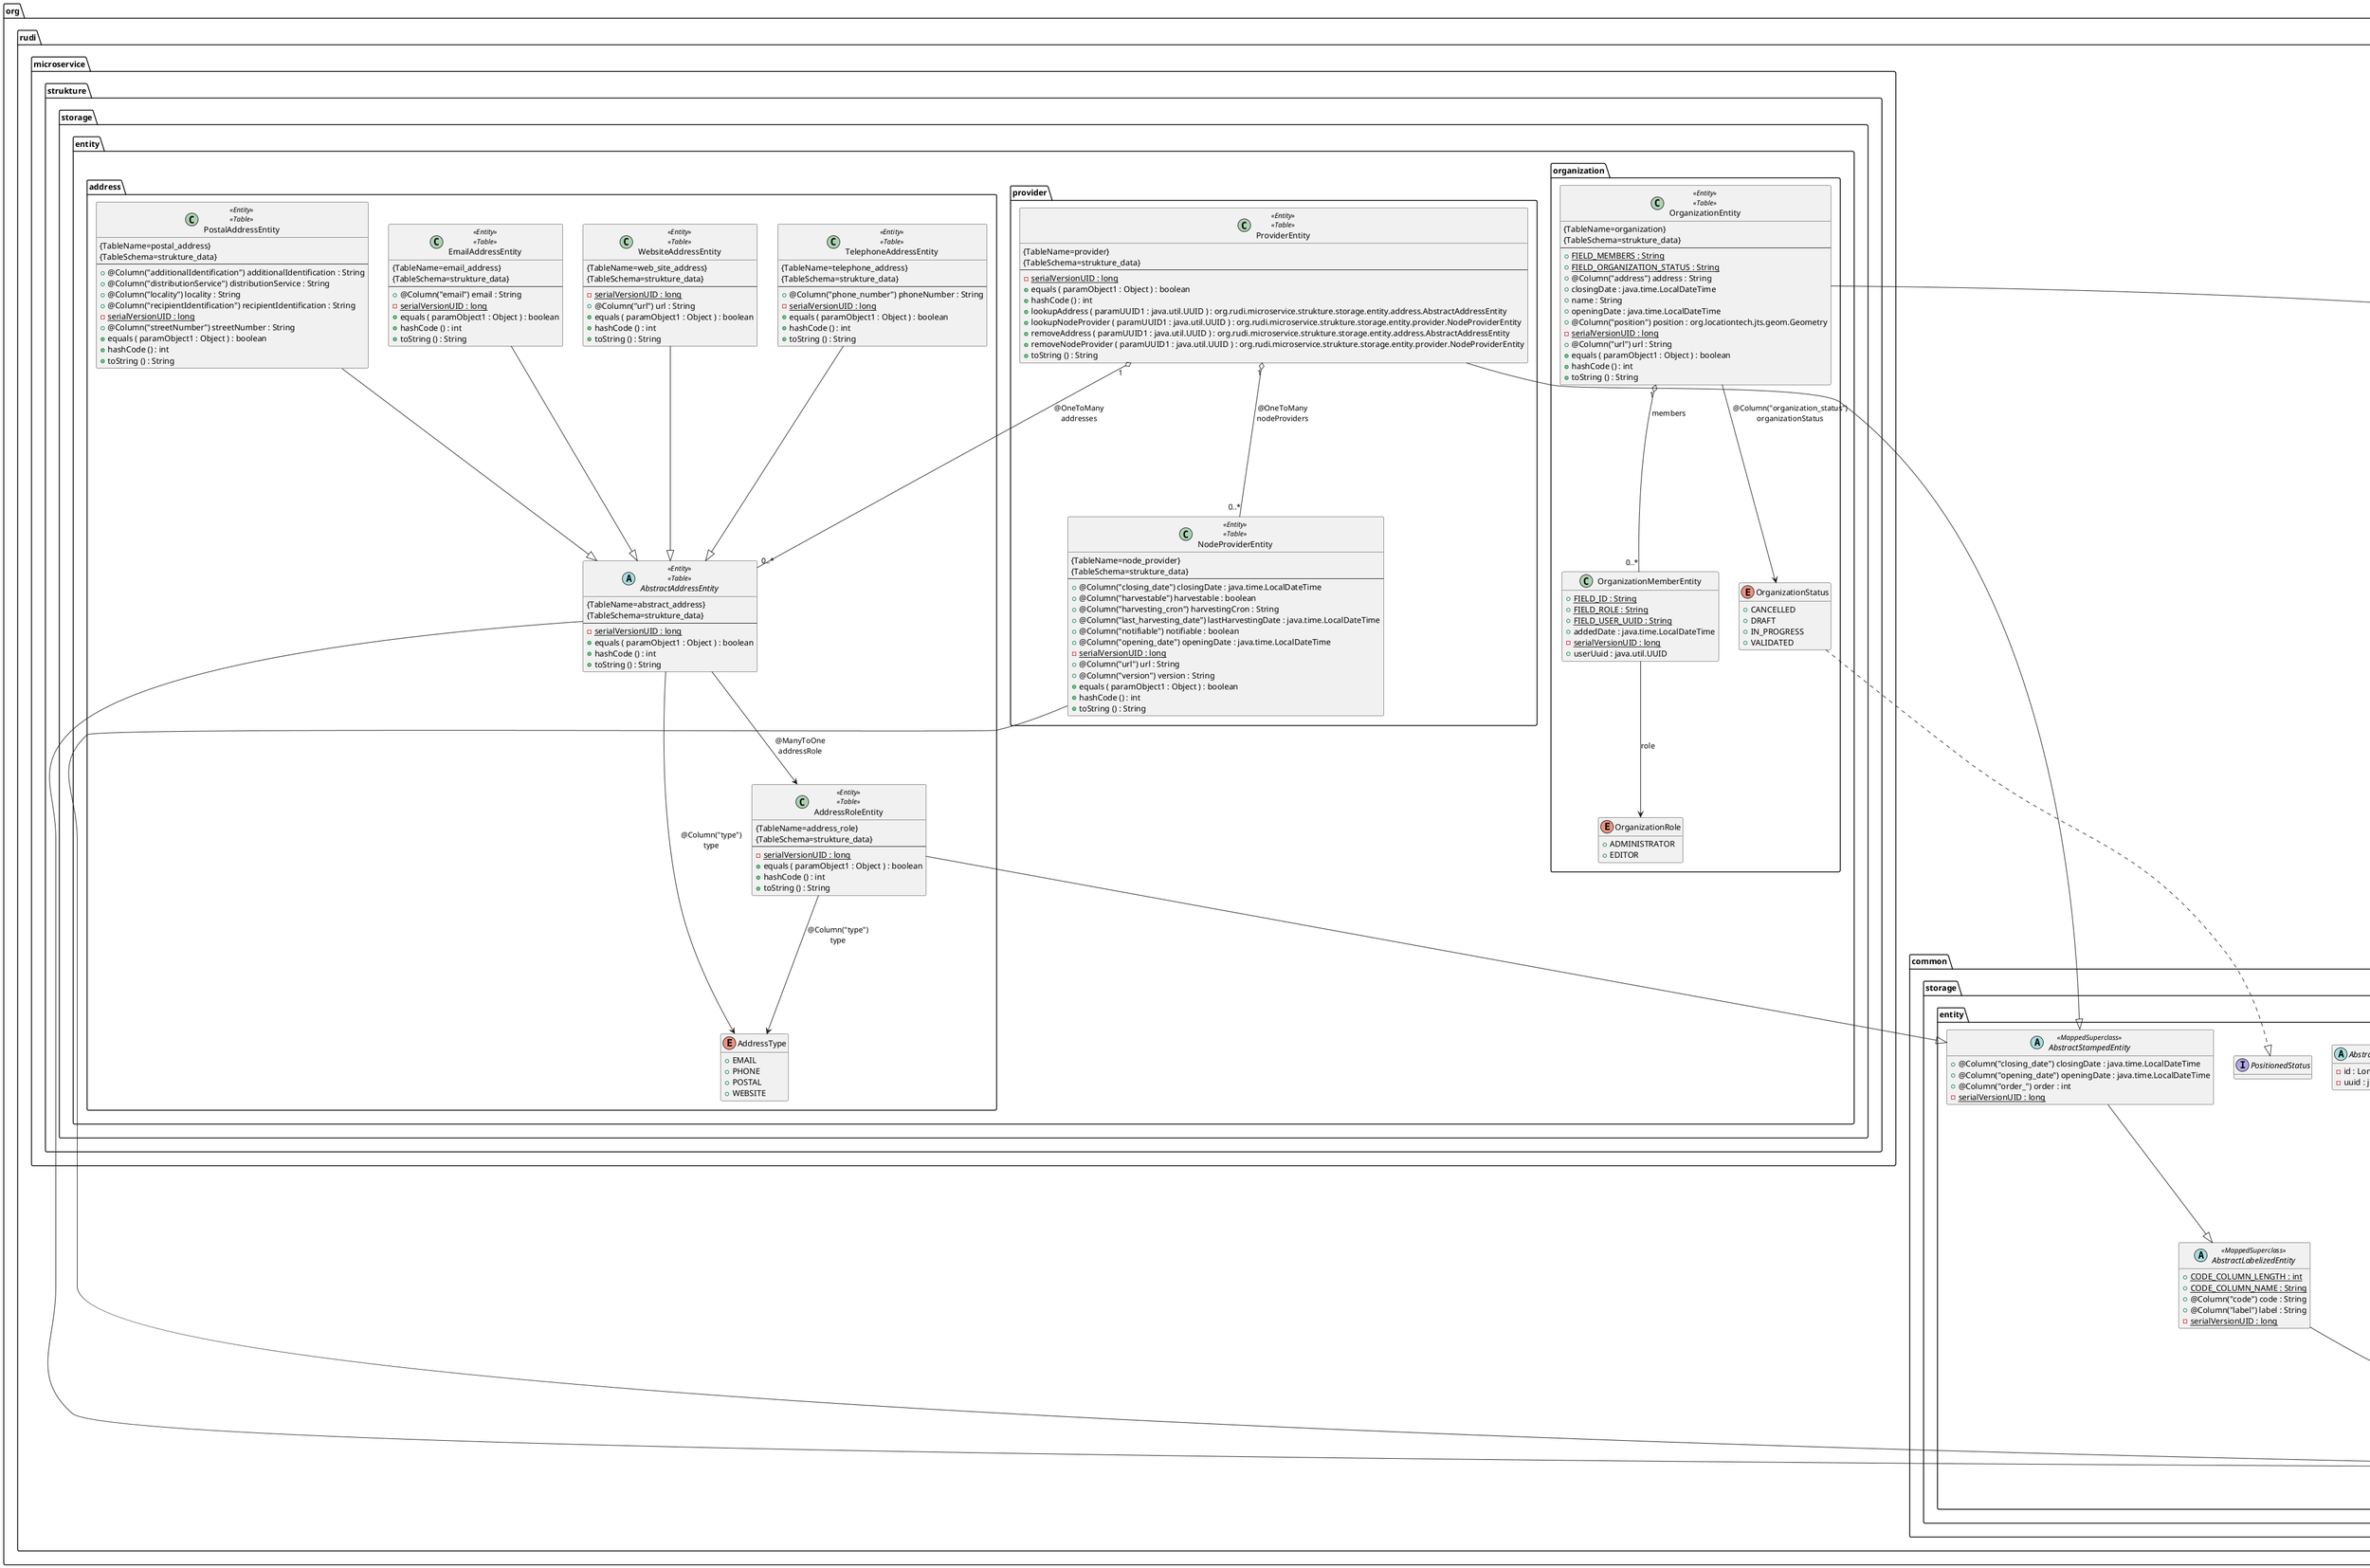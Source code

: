 @startuml

abstract class org.rudi.common.storage.entity.AbstractLabelizedEntity <<MappedSuperclass>>  {
	{field} {static} +CODE_COLUMN_LENGTH : int
	{field} {static} +CODE_COLUMN_NAME : String
	{field} +@Column("code") code : String
	{field} +@Column("label") label : String
	{field} {static} -serialVersionUID : long
	{method} +equals ( paramObject1 : Object ) : boolean
	{method} +hashCode () : int
	{method} +toString () : String
}


abstract class org.rudi.common.storage.entity.AbstractLongIdEntity <<MappedSuperclass>>  {
	{field} +@Column("id") @Id id : Long
	{field} {static} -serialVersionUID : long
	{field} +@Column("uuid") uuid : java.util.UUID
	{method} +equals ( paramObject1 : Object ) : boolean
	{method} +hashCode () : int
	{method} +toString () : String
}


abstract class org.rudi.common.storage.entity.AbstractLongIdEntity$AbstractLongIdEntityBuilder {
	{field} -id : Long
	{field} -uuid : java.util.UUID
	{method}  {abstract} +build () : org.rudi.common.storage.entity.AbstractLongIdEntity
	{method} +id ( paramLong1 : Long ) : org.rudi.common.storage.entity.AbstractLongIdEntity$AbstractLongIdEntityBuilder
	{method}  {abstract} #self () : org.rudi.common.storage.entity.AbstractLongIdEntity$AbstractLongIdEntityBuilder
	{method} +toString () : String
	{method} +uuid ( paramUUID1 : java.util.UUID ) : org.rudi.common.storage.entity.AbstractLongIdEntity$AbstractLongIdEntityBuilder
}


abstract class org.rudi.common.storage.entity.AbstractStampedEntity <<MappedSuperclass>>  {
	{field} +@Column("closing_date") closingDate : java.time.LocalDateTime
	{field} +@Column("opening_date") openingDate : java.time.LocalDateTime
	{field} +@Column("order_") order : int
	{field} {static} -serialVersionUID : long
	{method} +equals ( paramObject1 : Object ) : boolean
	{method} +hashCode () : int
	{method} +toString () : String
}


abstract class org.rudi.common.storage.entity.AbstractTranslationEntity <<MappedSuperclass>>  {
	{field} +@Column("lang") lang : String
	{field} {static} -serialVersionUID : long
	{field} +@Column("text") text : String
	{method} +equals ( paramObject1 : Object ) : boolean
	{method} +hashCode () : int
	{method} +toString () : String
}


class org.rudi.common.storage.entity.HibernateEntityHelper {
	{method}  {static} +setCollection ( paramSupplier1 : java.util.function.Supplier , paramCollection2 : java.util.Collection ) : void
}


interface org.rudi.common.storage.entity.PositionedStatus {
	{method}  {abstract} +isFinal () : boolean
	{method}  {abstract} +isInitial () : boolean
}


class org.rudi.common.storage.entity.SkosConceptCodeColumn {
	{field} {static} +LENGTH : int
	{field} {static} +NAME : String
	{field} {static} +TABLE_NAME : String
}


enum org.rudi.common.storage.entity.StatusPosition {
	{field} +FINAL
	{field} +INITIAL
	{field} +INTERMEDIATE
}


class org.rudi.facet.bpmn.entity.form.FormDefinitionEntity <<Entity>>  <<Table>>  {
 {TableName=form_definition}
--
	{field} +@Column("name") name : String
	{field} {static} -serialVersionUID : long
	{method} +addFormSectionDefinition ( paramFormSectionDefinitionEntity1 : org.rudi.facet.bpmn.entity.form.FormSectionDefinitionEntity ) : void
	{method} +equals ( paramObject1 : Object ) : boolean
	{method} +hashCode () : int
	{method} +lookupFormSectionDefinition ( paramUUID1 : java.util.UUID ) : org.rudi.facet.bpmn.entity.form.FormSectionDefinitionEntity
	{method} +toString () : String
}


class org.rudi.facet.bpmn.entity.form.FormSectionDefinitionEntity <<Entity>>  <<Table>>  {
 {TableName=form_section_definition}
--
	{field} +@Column("order_") order : int
	{field} +@Column("read_only") readOnly : boolean
	{field} {static} -serialVersionUID : long
	{method} +equals ( paramObject1 : Object ) : boolean
	{method} +hashCode () : int
	{method} +toString () : String
}


class org.rudi.facet.bpmn.entity.form.ProcessFormDefinitionEntity <<Entity>>  <<Table>>  {
 {TableName=process_form_definition}
--
	{field} +@Column("action_name") actionName : String
	{field} +@Column("process_definition_id") processDefinitionId : String
	{field} +@Column("revision") revision : Integer
	{field} {static} -serialVersionUID : long
	{field} +@Column("user_task_id") userTaskId : String
	{method} +equals ( paramObject1 : Object ) : boolean
	{method} +hashCode () : int
	{method} +toString () : String
}


class org.rudi.facet.bpmn.entity.form.SectionDefinitionEntity <<Entity>>  <<Table>>  {
 {TableName=section_definition}
--
	{field} +@Column("definition") definition : String
	{field} +@Column("help") help : String
	{field} +@Column("label") label : String
	{field} +@Column("name") name : String
	{field} {static} -serialVersionUID : long
	{method} +equals ( paramObject1 : Object ) : boolean
	{method} +hashCode () : int
	{method} +toString () : String
}


abstract class org.rudi.facet.bpmn.entity.workflow.AbstractAssetDescriptionEntity <<MappedSuperclass>>  {
	{field} +@Column("assignee") assignee : String
	{field} +@Column("creation_date") creationDate : java.time.LocalDateTime
	{field} +@Column("data") data : String
	{field} +@Column("description") description : String
	{field} +@Column("functional_status") functionalStatus : String
	{field} +@Column("initiator") initiator : String
	{field} +@Column("process_definition_key") processDefinitionKey : String
	{field} +@Column("process_definition_version") processDefinitionVersion : Integer
	{field} {static} -serialVersionUID : long
	{field} +@Column("status") status : org.rudi.bpmn.core.bean.Status
	{field} +@Column("updated_date") updatedDate : java.time.LocalDateTime
	{field} +@Column("updator") updator : String
	{method} +equals ( paramObject1 : Object ) : boolean
	{method} +hashCode () : int
	{method} +toString () : String
}


abstract class org.rudi.facet.bpmn.entity.workflow.AbstractAssetDescriptionEntity$AbstractAssetDescriptionEntityBuilder {
	{field} -assignee : String
	{field} -creationDate : java.time.LocalDateTime
	{field} -data : String
	{field} -description : String
	{field} -functionalStatus : String
	{field} -initiator : String
	{field} -processDefinitionKey : String
	{field} -processDefinitionVersion : Integer
	{field} -status : org.rudi.bpmn.core.bean.Status
	{field} -updatedDate : java.time.LocalDateTime
	{field} -updator : String
	{method} +assignee ( paramString1 : String ) : org.rudi.facet.bpmn.entity.workflow.AbstractAssetDescriptionEntity$AbstractAssetDescriptionEntityBuilder
	{method}  {abstract} +build () : org.rudi.facet.bpmn.entity.workflow.AbstractAssetDescriptionEntity
	{method} +creationDate ( paramLocalDateTime1 : java.time.LocalDateTime ) : org.rudi.facet.bpmn.entity.workflow.AbstractAssetDescriptionEntity$AbstractAssetDescriptionEntityBuilder
	{method} +data ( paramString1 : String ) : org.rudi.facet.bpmn.entity.workflow.AbstractAssetDescriptionEntity$AbstractAssetDescriptionEntityBuilder
	{method} +description ( paramString1 : String ) : org.rudi.facet.bpmn.entity.workflow.AbstractAssetDescriptionEntity$AbstractAssetDescriptionEntityBuilder
	{method} +functionalStatus ( paramString1 : String ) : org.rudi.facet.bpmn.entity.workflow.AbstractAssetDescriptionEntity$AbstractAssetDescriptionEntityBuilder
	{method} +initiator ( paramString1 : String ) : org.rudi.facet.bpmn.entity.workflow.AbstractAssetDescriptionEntity$AbstractAssetDescriptionEntityBuilder
	{method} +processDefinitionKey ( paramString1 : String ) : org.rudi.facet.bpmn.entity.workflow.AbstractAssetDescriptionEntity$AbstractAssetDescriptionEntityBuilder
	{method} +processDefinitionVersion ( paramInteger1 : Integer ) : org.rudi.facet.bpmn.entity.workflow.AbstractAssetDescriptionEntity$AbstractAssetDescriptionEntityBuilder
	{method}  {abstract} #self () : org.rudi.facet.bpmn.entity.workflow.AbstractAssetDescriptionEntity$AbstractAssetDescriptionEntityBuilder
	{method} +status ( paramStatus1 : org.rudi.bpmn.core.bean.Status ) : org.rudi.facet.bpmn.entity.workflow.AbstractAssetDescriptionEntity$AbstractAssetDescriptionEntityBuilder
	{method} +toString () : String
	{method} +updatedDate ( paramLocalDateTime1 : java.time.LocalDateTime ) : org.rudi.facet.bpmn.entity.workflow.AbstractAssetDescriptionEntity$AbstractAssetDescriptionEntityBuilder
	{method} +updator ( paramString1 : String ) : org.rudi.facet.bpmn.entity.workflow.AbstractAssetDescriptionEntity$AbstractAssetDescriptionEntityBuilder
}


interface org.rudi.facet.bpmn.entity.workflow.AssetDescriptionEntity {
	{method}  {abstract} +getAssignee () : String
	{method}  {abstract} +getCreationDate () : java.time.LocalDateTime
	{method}  {abstract} +getData () : String
	{method}  {abstract} +getDescription () : String
	{method}  {abstract} +getFunctionalStatus () : String
	{method}  {abstract} +getInitiator () : String
	{method}  {abstract} +getProcessDefinitionKey () : String
	{method}  {abstract} +getProcessDefinitionVersion () : Integer
	{method}  {abstract} +getStatus () : org.rudi.bpmn.core.bean.Status
	{method}  {abstract} +getUpdatedDate () : java.time.LocalDateTime
	{method}  {abstract} +getUpdator () : String
	{method}  {abstract} +setAssignee ( paramString1 : String ) : void
	{method}  {abstract} +setCreationDate ( paramLocalDateTime1 : java.time.LocalDateTime ) : void
	{method}  {abstract} +setData ( paramString1 : String ) : void
	{method}  {abstract} +setDescription ( paramString1 : String ) : void
	{method}  {abstract} +setFunctionalStatus ( paramString1 : String ) : void
	{method}  {abstract} +setInitiator ( paramString1 : String ) : void
	{method}  {abstract} +setProcessDefinitionKey ( paramString1 : String ) : void
	{method}  {abstract} +setProcessDefinitionVersion ( paramInteger1 : Integer ) : void
	{method}  {abstract} +setStatus ( paramStatus1 : org.rudi.bpmn.core.bean.Status ) : void
	{method}  {abstract} +setUpdatedDate ( paramLocalDateTime1 : java.time.LocalDateTime ) : void
	{method}  {abstract} +setUpdator ( paramString1 : String ) : void
}


abstract class org.rudi.microservice.strukture.storage.entity.address.AbstractAddressEntity <<Entity>>  <<Table>>  {
 {TableName=abstract_address}
 {TableSchema=strukture_data}
--
	{field} {static} -serialVersionUID : long
	{method} +equals ( paramObject1 : Object ) : boolean
	{method} +hashCode () : int
	{method} +toString () : String
}


class org.rudi.microservice.strukture.storage.entity.address.AddressRoleEntity <<Entity>>  <<Table>>  {
 {TableName=address_role}
 {TableSchema=strukture_data}
--
	{field} {static} -serialVersionUID : long
	{method} +equals ( paramObject1 : Object ) : boolean
	{method} +hashCode () : int
	{method} +toString () : String
}


enum org.rudi.microservice.strukture.storage.entity.address.AddressType {
	{field} +EMAIL
	{field} +PHONE
	{field} +POSTAL
	{field} +WEBSITE
}


class org.rudi.microservice.strukture.storage.entity.address.EmailAddressEntity <<Entity>>  <<Table>>  {
 {TableName=email_address}
 {TableSchema=strukture_data}
--
	{field} +@Column("email") email : String
	{field} {static} -serialVersionUID : long
	{method} +equals ( paramObject1 : Object ) : boolean
	{method} +hashCode () : int
	{method} +toString () : String
}


class org.rudi.microservice.strukture.storage.entity.address.PostalAddressEntity <<Entity>>  <<Table>>  {
 {TableName=postal_address}
 {TableSchema=strukture_data}
--
	{field} +@Column("additionalIdentification") additionalIdentification : String
	{field} +@Column("distributionService") distributionService : String
	{field} +@Column("locality") locality : String
	{field} +@Column("recipientIdentification") recipientIdentification : String
	{field} {static} -serialVersionUID : long
	{field} +@Column("streetNumber") streetNumber : String
	{method} +equals ( paramObject1 : Object ) : boolean
	{method} +hashCode () : int
	{method} +toString () : String
}


class org.rudi.microservice.strukture.storage.entity.address.TelephoneAddressEntity <<Entity>>  <<Table>>  {
 {TableName=telephone_address}
 {TableSchema=strukture_data}
--
	{field} +@Column("phone_number") phoneNumber : String
	{field} {static} -serialVersionUID : long
	{method} +equals ( paramObject1 : Object ) : boolean
	{method} +hashCode () : int
	{method} +toString () : String
}


class org.rudi.microservice.strukture.storage.entity.address.WebsiteAddressEntity <<Entity>>  <<Table>>  {
 {TableName=web_site_address}
 {TableSchema=strukture_data}
--
	{field} {static} -serialVersionUID : long
	{field} +@Column("url") url : String
	{method} +equals ( paramObject1 : Object ) : boolean
	{method} +hashCode () : int
	{method} +toString () : String
}


class org.rudi.microservice.strukture.storage.entity.organization.OrganizationEntity <<Entity>>  <<Table>>  {
 {TableName=organization}
 {TableSchema=strukture_data}
--
	{field} {static} +FIELD_MEMBERS : String
	{field} {static} +FIELD_ORGANIZATION_STATUS : String
	{field} +@Column("address") address : String
	{field} +closingDate : java.time.LocalDateTime
	{field} +name : String
	{field} +openingDate : java.time.LocalDateTime
	{field} +@Column("position") position : org.locationtech.jts.geom.Geometry
	{field} {static} -serialVersionUID : long
	{field} +@Column("url") url : String
	{method} +equals ( paramObject1 : Object ) : boolean
	{method} +hashCode () : int
	{method} +toString () : String
}


class org.rudi.microservice.strukture.storage.entity.organization.OrganizationMemberEntity {
	{field} {static} +FIELD_ID : String
	{field} {static} +FIELD_ROLE : String
	{field} {static} +FIELD_USER_UUID : String
	{field} +addedDate : java.time.LocalDateTime
	{field} {static} -serialVersionUID : long
	{field} +userUuid : java.util.UUID
	{method} +equals ( paramObject1 : Object ) : boolean
	{method} +hashCode () : int
	{method} +toString () : String
}


enum org.rudi.microservice.strukture.storage.entity.organization.OrganizationRole {
	{field} +ADMINISTRATOR
	{field} +EDITOR
}


enum org.rudi.microservice.strukture.storage.entity.organization.OrganizationStatus {
	{field} +CANCELLED
	{field} +DRAFT
	{field} +IN_PROGRESS
	{field} +VALIDATED
}


class org.rudi.microservice.strukture.storage.entity.provider.NodeProviderEntity <<Entity>>  <<Table>>  {
 {TableName=node_provider}
 {TableSchema=strukture_data}
--
	{field} +@Column("closing_date") closingDate : java.time.LocalDateTime
	{field} +@Column("harvestable") harvestable : boolean
	{field} +@Column("harvesting_cron") harvestingCron : String
	{field} +@Column("last_harvesting_date") lastHarvestingDate : java.time.LocalDateTime
	{field} +@Column("notifiable") notifiable : boolean
	{field} +@Column("opening_date") openingDate : java.time.LocalDateTime
	{field} {static} -serialVersionUID : long
	{field} +@Column("url") url : String
	{field} +@Column("version") version : String
	{method} +equals ( paramObject1 : Object ) : boolean
	{method} +hashCode () : int
	{method} +toString () : String
}


class org.rudi.microservice.strukture.storage.entity.provider.ProviderEntity <<Entity>>  <<Table>>  {
 {TableName=provider}
 {TableSchema=strukture_data}
--
	{field} {static} -serialVersionUID : long
	{method} +equals ( paramObject1 : Object ) : boolean
	{method} +hashCode () : int
	{method} +lookupAddress ( paramUUID1 : java.util.UUID ) : org.rudi.microservice.strukture.storage.entity.address.AbstractAddressEntity
	{method} +lookupNodeProvider ( paramUUID1 : java.util.UUID ) : org.rudi.microservice.strukture.storage.entity.provider.NodeProviderEntity
	{method} +removeAddress ( paramUUID1 : java.util.UUID ) : org.rudi.microservice.strukture.storage.entity.address.AbstractAddressEntity
	{method} +removeNodeProvider ( paramUUID1 : java.util.UUID ) : org.rudi.microservice.strukture.storage.entity.provider.NodeProviderEntity
	{method} +toString () : String
}




org.rudi.common.storage.entity.AbstractLabelizedEntity --|>  org.rudi.common.storage.entity.AbstractLongIdEntity
org.rudi.common.storage.entity.AbstractStampedEntity --|>  org.rudi.common.storage.entity.AbstractLabelizedEntity
org.rudi.common.storage.entity.AbstractTranslationEntity --|>  org.rudi.common.storage.entity.AbstractLongIdEntity
org.rudi.facet.bpmn.entity.form.FormDefinitionEntity "1" o-- "0..*"  org.rudi.facet.bpmn.entity.form.FormSectionDefinitionEntity :  @OneToMany\nformSectionDefinitions
org.rudi.facet.bpmn.entity.form.FormDefinitionEntity --|>  org.rudi.common.storage.entity.AbstractLongIdEntity
org.rudi.facet.bpmn.entity.form.FormSectionDefinitionEntity -->  org.rudi.facet.bpmn.entity.form.SectionDefinitionEntity :  @ManyToOne\nsectionDefinition
org.rudi.facet.bpmn.entity.form.FormSectionDefinitionEntity --|>  org.rudi.common.storage.entity.AbstractLongIdEntity
org.rudi.facet.bpmn.entity.form.ProcessFormDefinitionEntity -->  org.rudi.facet.bpmn.entity.form.FormDefinitionEntity :  @ManyToOne\nformDefinition
org.rudi.facet.bpmn.entity.form.ProcessFormDefinitionEntity --|>  org.rudi.common.storage.entity.AbstractLongIdEntity
org.rudi.facet.bpmn.entity.form.SectionDefinitionEntity --|>  org.rudi.common.storage.entity.AbstractLongIdEntity
org.rudi.facet.bpmn.entity.workflow.AbstractAssetDescriptionEntity --|>  org.rudi.common.storage.entity.AbstractLongIdEntity
org.rudi.facet.bpmn.entity.workflow.AbstractAssetDescriptionEntity ..|>  org.rudi.facet.bpmn.entity.workflow.AssetDescriptionEntity
org.rudi.facet.bpmn.entity.workflow.AbstractAssetDescriptionEntity$AbstractAssetDescriptionEntityBuilder --|>  org.rudi.common.storage.entity.AbstractLongIdEntity$AbstractLongIdEntityBuilder
org.rudi.microservice.strukture.storage.entity.address.AbstractAddressEntity -->  org.rudi.microservice.strukture.storage.entity.address.AddressRoleEntity :  @ManyToOne\naddressRole
org.rudi.microservice.strukture.storage.entity.address.AbstractAddressEntity -->  org.rudi.microservice.strukture.storage.entity.address.AddressType :  @Column("type")\ntype
org.rudi.microservice.strukture.storage.entity.address.AbstractAddressEntity --|>  org.rudi.common.storage.entity.AbstractLongIdEntity
org.rudi.microservice.strukture.storage.entity.address.AddressRoleEntity -->  org.rudi.microservice.strukture.storage.entity.address.AddressType :  @Column("type")\ntype
org.rudi.microservice.strukture.storage.entity.address.AddressRoleEntity --|>  org.rudi.common.storage.entity.AbstractStampedEntity
org.rudi.microservice.strukture.storage.entity.address.EmailAddressEntity --|>  org.rudi.microservice.strukture.storage.entity.address.AbstractAddressEntity
org.rudi.microservice.strukture.storage.entity.address.PostalAddressEntity --|>  org.rudi.microservice.strukture.storage.entity.address.AbstractAddressEntity
org.rudi.microservice.strukture.storage.entity.address.TelephoneAddressEntity --|>  org.rudi.microservice.strukture.storage.entity.address.AbstractAddressEntity
org.rudi.microservice.strukture.storage.entity.address.WebsiteAddressEntity --|>  org.rudi.microservice.strukture.storage.entity.address.AbstractAddressEntity
org.rudi.microservice.strukture.storage.entity.organization.OrganizationEntity "1" o-- "0..*"  org.rudi.microservice.strukture.storage.entity.organization.OrganizationMemberEntity : members
org.rudi.microservice.strukture.storage.entity.organization.OrganizationEntity -->  org.rudi.microservice.strukture.storage.entity.organization.OrganizationStatus :  @Column("organization_status")\norganizationStatus
org.rudi.microservice.strukture.storage.entity.organization.OrganizationEntity --|>  org.rudi.facet.bpmn.entity.workflow.AbstractAssetDescriptionEntity
org.rudi.microservice.strukture.storage.entity.organization.OrganizationMemberEntity -->  org.rudi.microservice.strukture.storage.entity.organization.OrganizationRole : role
org.rudi.microservice.strukture.storage.entity.organization.OrganizationStatus ..|>  org.rudi.common.storage.entity.PositionedStatus
org.rudi.microservice.strukture.storage.entity.provider.NodeProviderEntity --|>  org.rudi.common.storage.entity.AbstractLongIdEntity
org.rudi.microservice.strukture.storage.entity.provider.ProviderEntity "1" o-- "0..*"  org.rudi.microservice.strukture.storage.entity.address.AbstractAddressEntity :  @OneToMany\naddresses
org.rudi.microservice.strukture.storage.entity.provider.ProviderEntity "1" o-- "0..*"  org.rudi.microservice.strukture.storage.entity.provider.NodeProviderEntity :  @OneToMany\nnodeProviders
org.rudi.microservice.strukture.storage.entity.provider.ProviderEntity --|>  org.rudi.common.storage.entity.AbstractStampedEntity

hide methods

@enduml